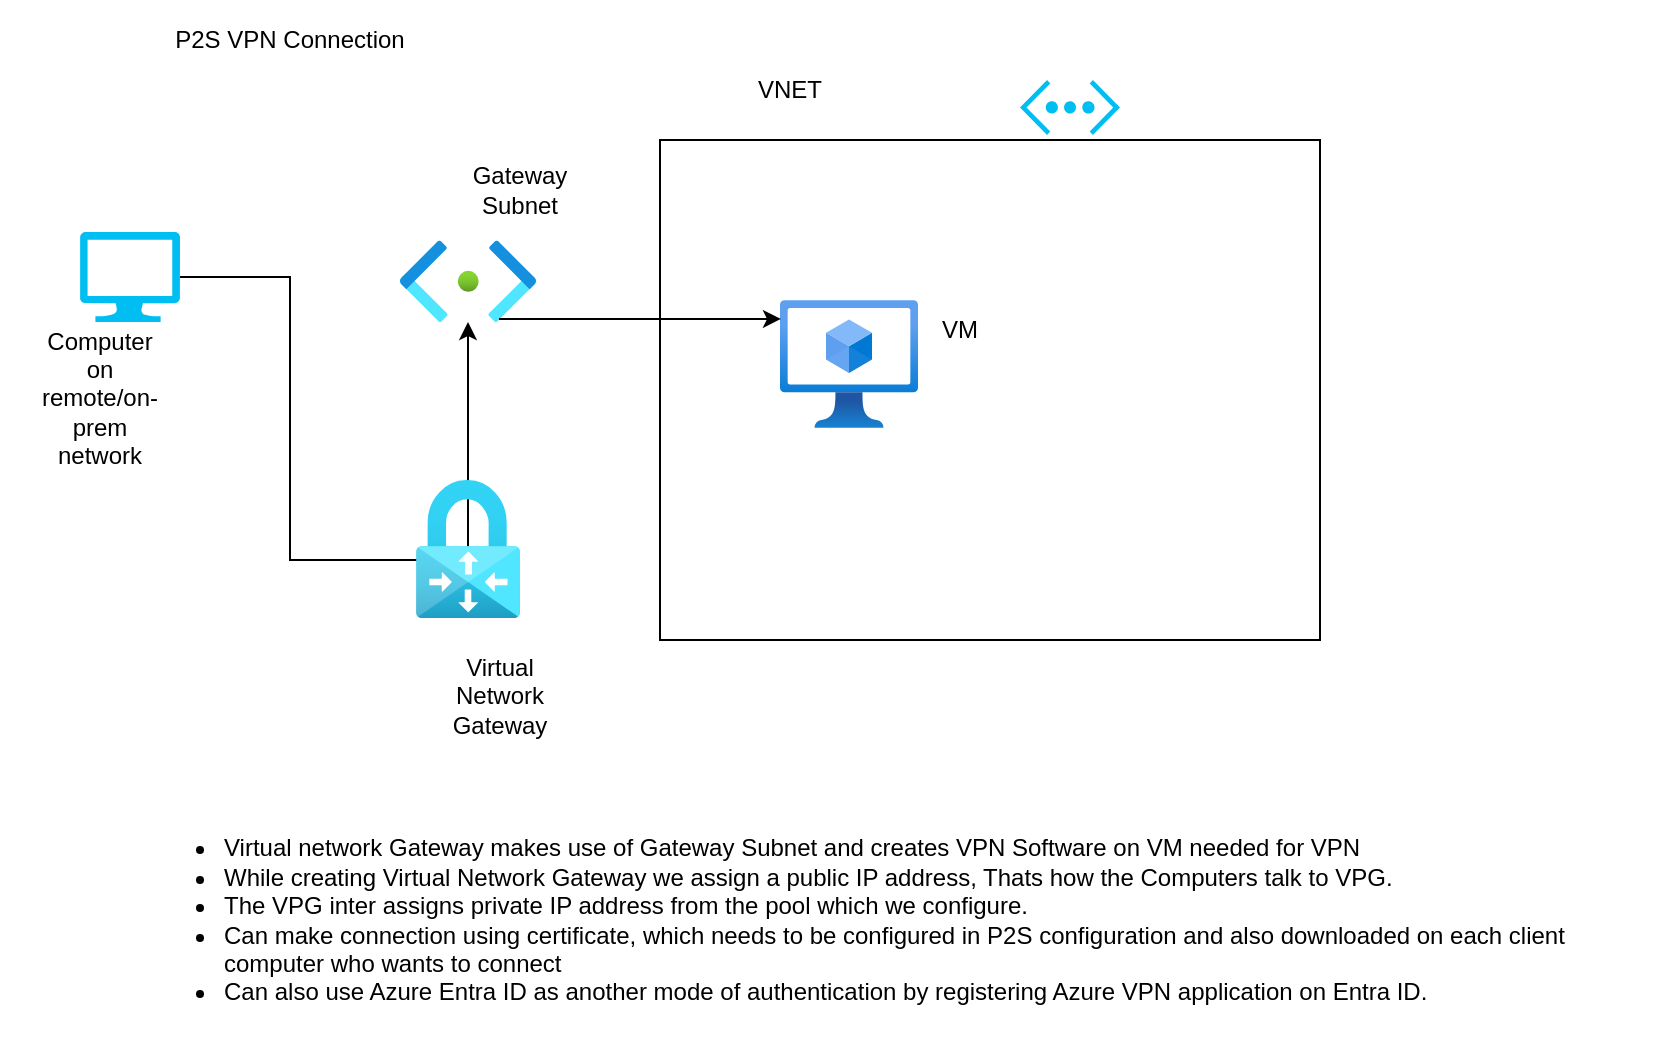 <mxfile version="24.5.5" type="github">
  <diagram name="Page-1" id="ZWN7ftTY27QMT1NeIo3V">
    <mxGraphModel dx="906" dy="605" grid="1" gridSize="10" guides="1" tooltips="1" connect="1" arrows="1" fold="1" page="1" pageScale="1" pageWidth="850" pageHeight="1100" math="0" shadow="0">
      <root>
        <mxCell id="0" />
        <mxCell id="1" parent="0" />
        <mxCell id="HZJH893_gzVahrMvy1SR-19" value="" style="whiteSpace=wrap;html=1;" vertex="1" parent="1">
          <mxGeometry x="330" y="70" width="330" height="250" as="geometry" />
        </mxCell>
        <mxCell id="HZJH893_gzVahrMvy1SR-1" value="" style="image;aspect=fixed;html=1;points=[];align=center;fontSize=12;image=img/lib/azure2/networking/Subnet.svg;" vertex="1" parent="1">
          <mxGeometry x="200" y="120.28" width="68" height="40.72" as="geometry" />
        </mxCell>
        <mxCell id="HZJH893_gzVahrMvy1SR-9" value="" style="edgeStyle=orthogonalEdgeStyle;rounded=0;orthogonalLoop=1;jettySize=auto;html=1;" edge="1" parent="1" source="HZJH893_gzVahrMvy1SR-2" target="HZJH893_gzVahrMvy1SR-1">
          <mxGeometry relative="1" as="geometry">
            <Array as="points">
              <mxPoint x="145" y="139" />
              <mxPoint x="145" y="280" />
              <mxPoint x="234" y="280" />
            </Array>
          </mxGeometry>
        </mxCell>
        <mxCell id="HZJH893_gzVahrMvy1SR-2" value="" style="verticalLabelPosition=bottom;html=1;verticalAlign=top;align=center;strokeColor=none;fillColor=#00BEF2;shape=mxgraph.azure.computer;pointerEvents=1;" vertex="1" parent="1">
          <mxGeometry x="40" y="116" width="50" height="45" as="geometry" />
        </mxCell>
        <mxCell id="HZJH893_gzVahrMvy1SR-3" value="" style="image;aspect=fixed;html=1;points=[];align=center;fontSize=12;image=img/lib/azure2/networking/Virtual_Network_Gateways.svg;" vertex="1" parent="1">
          <mxGeometry x="208" y="240" width="52" height="69" as="geometry" />
        </mxCell>
        <mxCell id="HZJH893_gzVahrMvy1SR-4" value="" style="verticalLabelPosition=bottom;html=1;verticalAlign=top;align=center;strokeColor=none;fillColor=#00BEF2;shape=mxgraph.azure.virtual_network;pointerEvents=1;" vertex="1" parent="1">
          <mxGeometry x="510" y="40" width="50" height="27.5" as="geometry" />
        </mxCell>
        <mxCell id="HZJH893_gzVahrMvy1SR-5" value="" style="image;aspect=fixed;html=1;points=[];align=center;fontSize=12;image=img/lib/azure2/compute/Virtual_Machines_Classic.svg;" vertex="1" parent="1">
          <mxGeometry x="390" y="150" width="69" height="64" as="geometry" />
        </mxCell>
        <mxCell id="HZJH893_gzVahrMvy1SR-12" value="" style="endArrow=classic;html=1;rounded=0;exitX=0.728;exitY=0.963;exitDx=0;exitDy=0;exitPerimeter=0;entryX=0.007;entryY=0.148;entryDx=0;entryDy=0;entryPerimeter=0;" edge="1" parent="1" source="HZJH893_gzVahrMvy1SR-1" target="HZJH893_gzVahrMvy1SR-5">
          <mxGeometry width="50" height="50" relative="1" as="geometry">
            <mxPoint x="400" y="340" as="sourcePoint" />
            <mxPoint x="450" y="290" as="targetPoint" />
          </mxGeometry>
        </mxCell>
        <mxCell id="HZJH893_gzVahrMvy1SR-15" value="Virtual Network Gateway&lt;div&gt;&lt;br&gt;&lt;/div&gt;" style="text;html=1;align=center;verticalAlign=middle;whiteSpace=wrap;rounded=0;" vertex="1" parent="1">
          <mxGeometry x="220" y="340" width="60" height="30" as="geometry" />
        </mxCell>
        <mxCell id="HZJH893_gzVahrMvy1SR-16" value="&lt;div&gt;Gateway Subnet&lt;/div&gt;" style="text;html=1;align=center;verticalAlign=middle;whiteSpace=wrap;rounded=0;" vertex="1" parent="1">
          <mxGeometry x="230" y="80" width="60" height="30" as="geometry" />
        </mxCell>
        <mxCell id="HZJH893_gzVahrMvy1SR-17" value="&lt;div&gt;Computer on remote/on-prem network&lt;/div&gt;" style="text;html=1;align=center;verticalAlign=middle;whiteSpace=wrap;rounded=0;" vertex="1" parent="1">
          <mxGeometry x="20" y="184" width="60" height="30" as="geometry" />
        </mxCell>
        <mxCell id="HZJH893_gzVahrMvy1SR-18" value="&lt;div&gt;P2S VPN Connection&lt;/div&gt;" style="text;html=1;align=center;verticalAlign=middle;whiteSpace=wrap;rounded=0;" vertex="1" parent="1">
          <mxGeometry width="290" height="40" as="geometry" />
        </mxCell>
        <mxCell id="HZJH893_gzVahrMvy1SR-20" value="&lt;div&gt;VNET&lt;/div&gt;" style="text;html=1;align=center;verticalAlign=middle;whiteSpace=wrap;rounded=0;" vertex="1" parent="1">
          <mxGeometry x="365" y="30" width="60" height="30" as="geometry" />
        </mxCell>
        <mxCell id="HZJH893_gzVahrMvy1SR-21" value="VM" style="text;html=1;align=center;verticalAlign=middle;whiteSpace=wrap;rounded=0;" vertex="1" parent="1">
          <mxGeometry x="450" y="150" width="60" height="30" as="geometry" />
        </mxCell>
        <mxCell id="HZJH893_gzVahrMvy1SR-22" value="&lt;ul&gt;&lt;li&gt;Virtual network Gateway makes use of Gateway Subnet and creates VPN Software on VM needed for VPN&lt;/li&gt;&lt;li&gt;While creating Virtual Network Gateway we assign a public IP address, Thats how the Computers talk to VPG.&lt;/li&gt;&lt;li&gt;The VPG inter assigns private IP address from the pool which we configure.&lt;/li&gt;&lt;li&gt;Can make connection using certificate, which needs to be configured in P2S configuration and also downloaded on each client computer who wants to connect&lt;/li&gt;&lt;li&gt;Can also use Azure Entra ID as another mode of authentication by registering Azure VPN application on Entra ID.&lt;/li&gt;&lt;/ul&gt;" style="text;html=1;align=left;verticalAlign=middle;whiteSpace=wrap;rounded=0;" vertex="1" parent="1">
          <mxGeometry x="70" y="400" width="760" height="120" as="geometry" />
        </mxCell>
      </root>
    </mxGraphModel>
  </diagram>
</mxfile>
